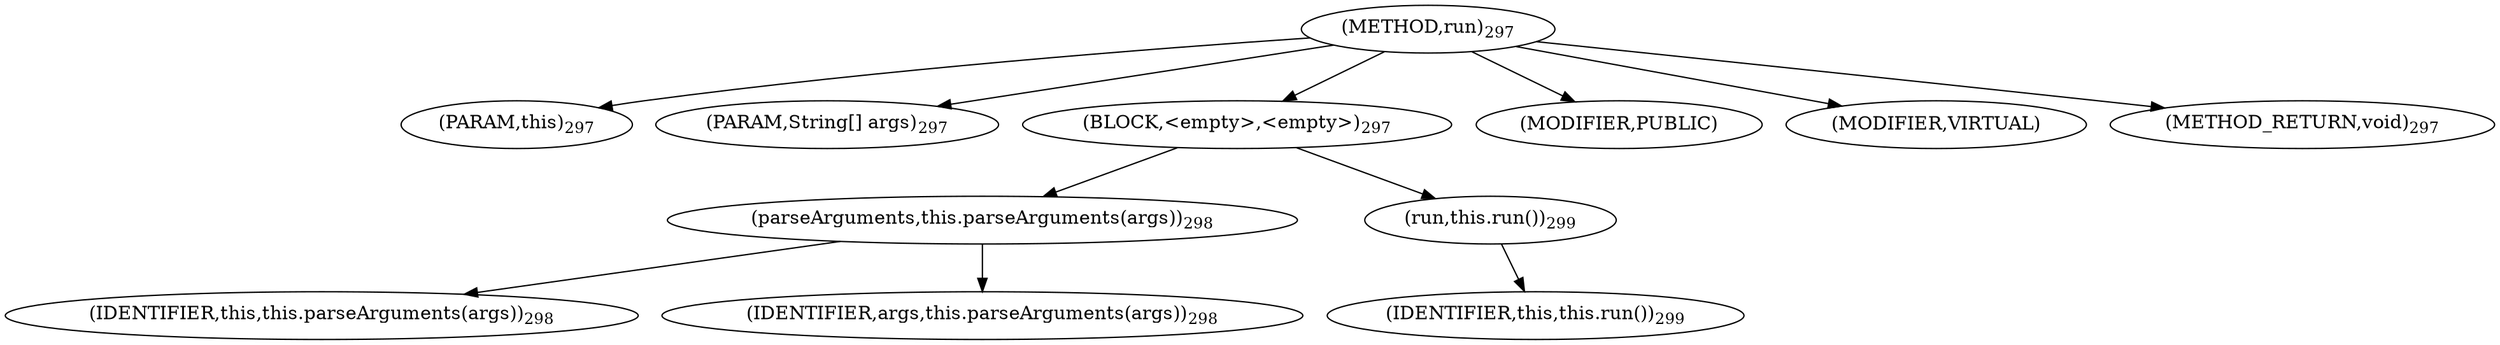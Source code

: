 digraph "run" {  
"780" [label = <(METHOD,run)<SUB>297</SUB>> ]
"44" [label = <(PARAM,this)<SUB>297</SUB>> ]
"781" [label = <(PARAM,String[] args)<SUB>297</SUB>> ]
"782" [label = <(BLOCK,&lt;empty&gt;,&lt;empty&gt;)<SUB>297</SUB>> ]
"783" [label = <(parseArguments,this.parseArguments(args))<SUB>298</SUB>> ]
"43" [label = <(IDENTIFIER,this,this.parseArguments(args))<SUB>298</SUB>> ]
"784" [label = <(IDENTIFIER,args,this.parseArguments(args))<SUB>298</SUB>> ]
"785" [label = <(run,this.run())<SUB>299</SUB>> ]
"45" [label = <(IDENTIFIER,this,this.run())<SUB>299</SUB>> ]
"786" [label = <(MODIFIER,PUBLIC)> ]
"787" [label = <(MODIFIER,VIRTUAL)> ]
"788" [label = <(METHOD_RETURN,void)<SUB>297</SUB>> ]
  "780" -> "44" 
  "780" -> "781" 
  "780" -> "782" 
  "780" -> "786" 
  "780" -> "787" 
  "780" -> "788" 
  "782" -> "783" 
  "782" -> "785" 
  "783" -> "43" 
  "783" -> "784" 
  "785" -> "45" 
}
